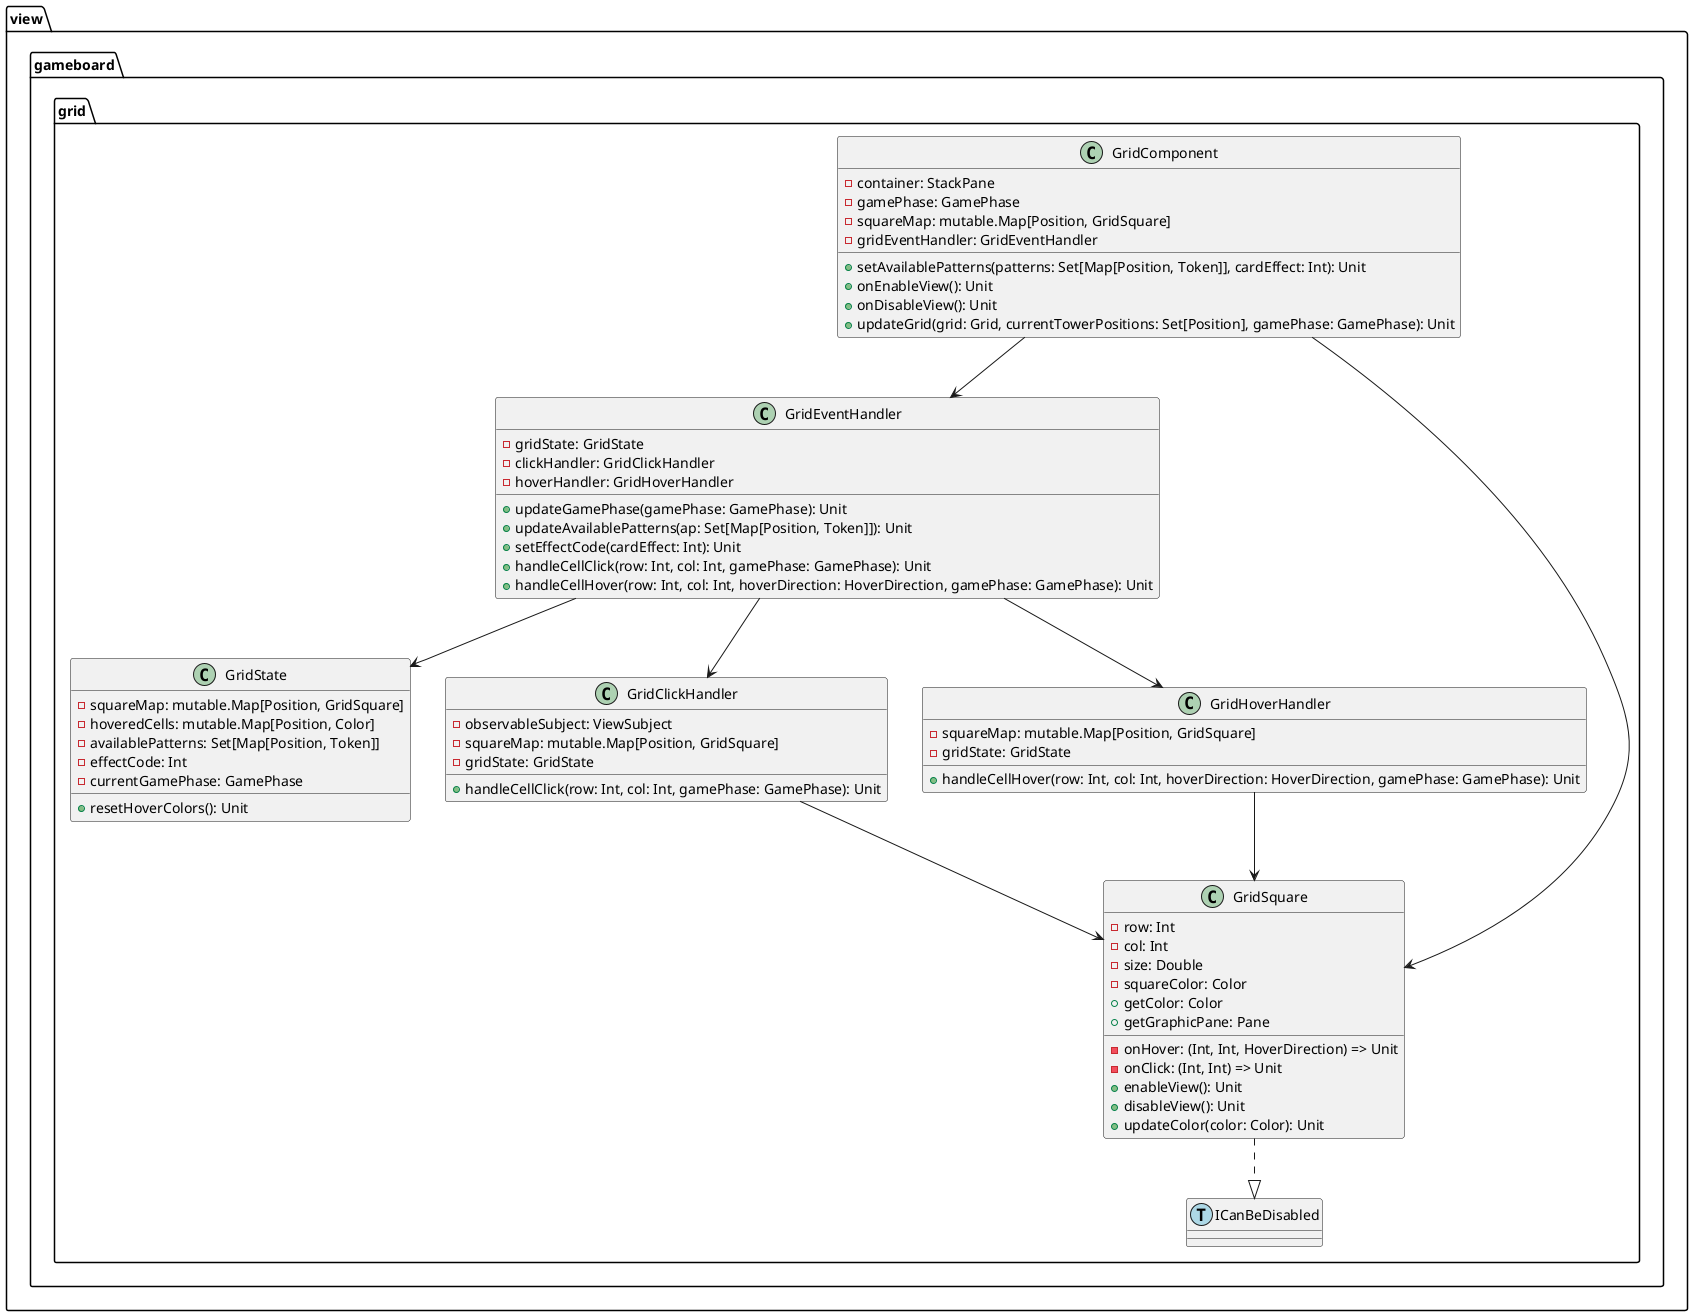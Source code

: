 @startuml

package view.gameboard.grid {
  class GridComponent {
    - container: StackPane
    - gamePhase: GamePhase
    - squareMap: mutable.Map[Position, GridSquare]
    - gridEventHandler: GridEventHandler
    + setAvailablePatterns(patterns: Set[Map[Position, Token]], cardEffect: Int): Unit
    + onEnableView(): Unit
    + onDisableView(): Unit
    + updateGrid(grid: Grid, currentTowerPositions: Set[Position], gamePhase: GamePhase): Unit
  }

  class GridEventHandler {
    - gridState: GridState
    - clickHandler: GridClickHandler
    - hoverHandler: GridHoverHandler
    + updateGamePhase(gamePhase: GamePhase): Unit
    + updateAvailablePatterns(ap: Set[Map[Position, Token]]): Unit
    + setEffectCode(cardEffect: Int): Unit
    + handleCellClick(row: Int, col: Int, gamePhase: GamePhase): Unit
    + handleCellHover(row: Int, col: Int, hoverDirection: HoverDirection, gamePhase: GamePhase): Unit
  }

  class GridState {
    - squareMap: mutable.Map[Position, GridSquare]
    - hoveredCells: mutable.Map[Position, Color]
    - availablePatterns: Set[Map[Position, Token]]
    - effectCode: Int
    - currentGamePhase: GamePhase
    + resetHoverColors(): Unit
  }

  class GridClickHandler {
    - observableSubject: ViewSubject
    - squareMap: mutable.Map[Position, GridSquare]
    - gridState: GridState
    + handleCellClick(row: Int, col: Int, gamePhase: GamePhase): Unit
  }

  class GridHoverHandler {
    - squareMap: mutable.Map[Position, GridSquare]
    - gridState: GridState
    + handleCellHover(row: Int, col: Int, hoverDirection: HoverDirection, gamePhase: GamePhase): Unit
  }

  class GridSquare {
    - row: Int
    - col: Int
    - size: Double
    - squareColor: Color
    - onHover: (Int, Int, HoverDirection) => Unit
    - onClick: (Int, Int) => Unit
    + enableView(): Unit
    + disableView(): Unit
    + updateColor(color: Color): Unit
    + getColor: Color
    + getGraphicPane: Pane
  }

  class ICanBeDisabled << (T,lightblue)>>{
    }

}

GridComponent --> GridEventHandler
GridEventHandler --> GridState
GridEventHandler --> GridClickHandler
GridEventHandler --> GridHoverHandler
GridComponent --> GridSquare
GridClickHandler --> GridSquare
GridHoverHandler --> GridSquare
GridSquare ..|> ICanBeDisabled

@enduml